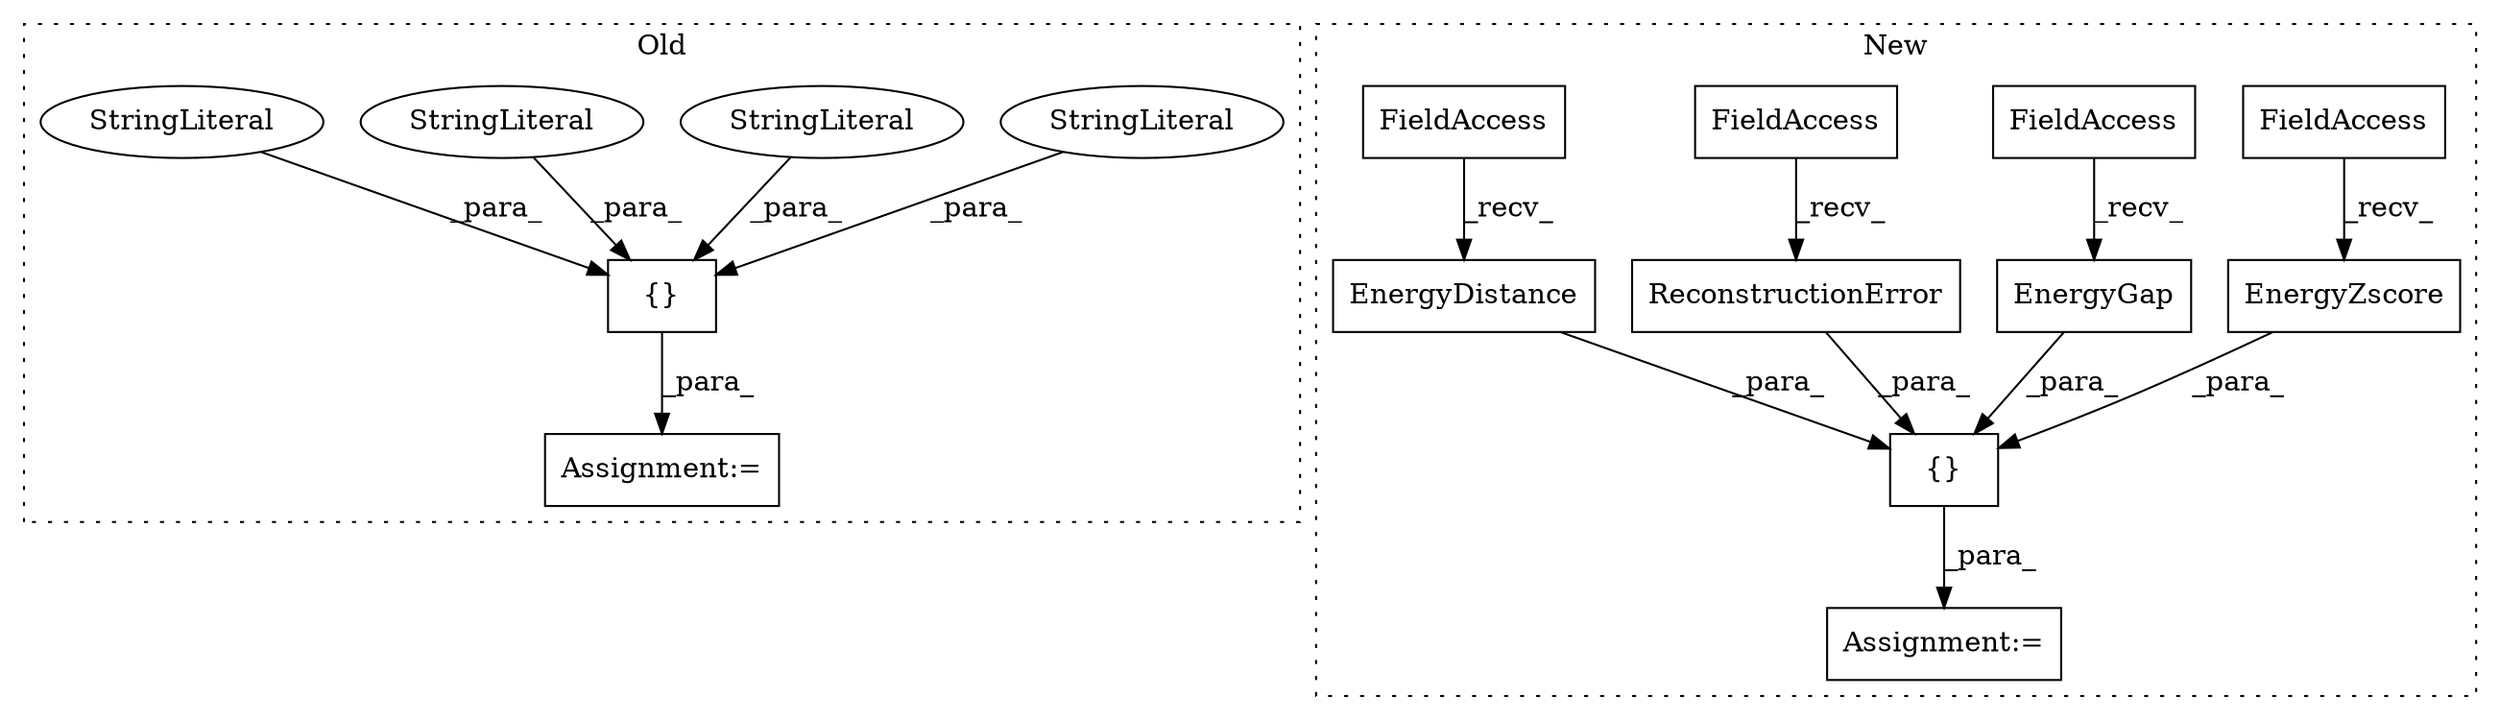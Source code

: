 digraph G {
subgraph cluster0 {
1 [label="{}" a="4" s="1846,1912" l="1,1" shape="box"];
7 [label="StringLiteral" a="45" s="1886" l="11" shape="ellipse"];
8 [label="StringLiteral" a="45" s="1898" l="14" shape="ellipse"];
9 [label="StringLiteral" a="45" s="1847" l="21" shape="ellipse"];
10 [label="StringLiteral" a="45" s="1869" l="16" shape="ellipse"];
12 [label="Assignment:=" a="7" s="1833" l="1" shape="box"];
label = "Old";
style="dotted";
}
subgraph cluster1 {
2 [label="EnergyZscore" a="32" s="2291" l="14" shape="box"];
3 [label="{}" a="4" s="2175,2305" l="1,1" shape="box"];
4 [label="FieldAccess" a="22" s="2275" l="7" shape="box"];
5 [label="EnergyGap" a="32" s="2263" l="11" shape="box"];
6 [label="FieldAccess" a="22" s="2247" l="7" shape="box"];
11 [label="Assignment:=" a="7" s="2040" l="1" shape="box"];
13 [label="ReconstructionError" a="32" s="2192" l="21" shape="box"];
14 [label="FieldAccess" a="22" s="2176" l="7" shape="box"];
15 [label="EnergyDistance" a="32" s="2230" l="16" shape="box"];
16 [label="FieldAccess" a="22" s="2214" l="7" shape="box"];
label = "New";
style="dotted";
}
1 -> 12 [label="_para_"];
2 -> 3 [label="_para_"];
3 -> 11 [label="_para_"];
4 -> 2 [label="_recv_"];
5 -> 3 [label="_para_"];
6 -> 5 [label="_recv_"];
7 -> 1 [label="_para_"];
8 -> 1 [label="_para_"];
9 -> 1 [label="_para_"];
10 -> 1 [label="_para_"];
13 -> 3 [label="_para_"];
14 -> 13 [label="_recv_"];
15 -> 3 [label="_para_"];
16 -> 15 [label="_recv_"];
}